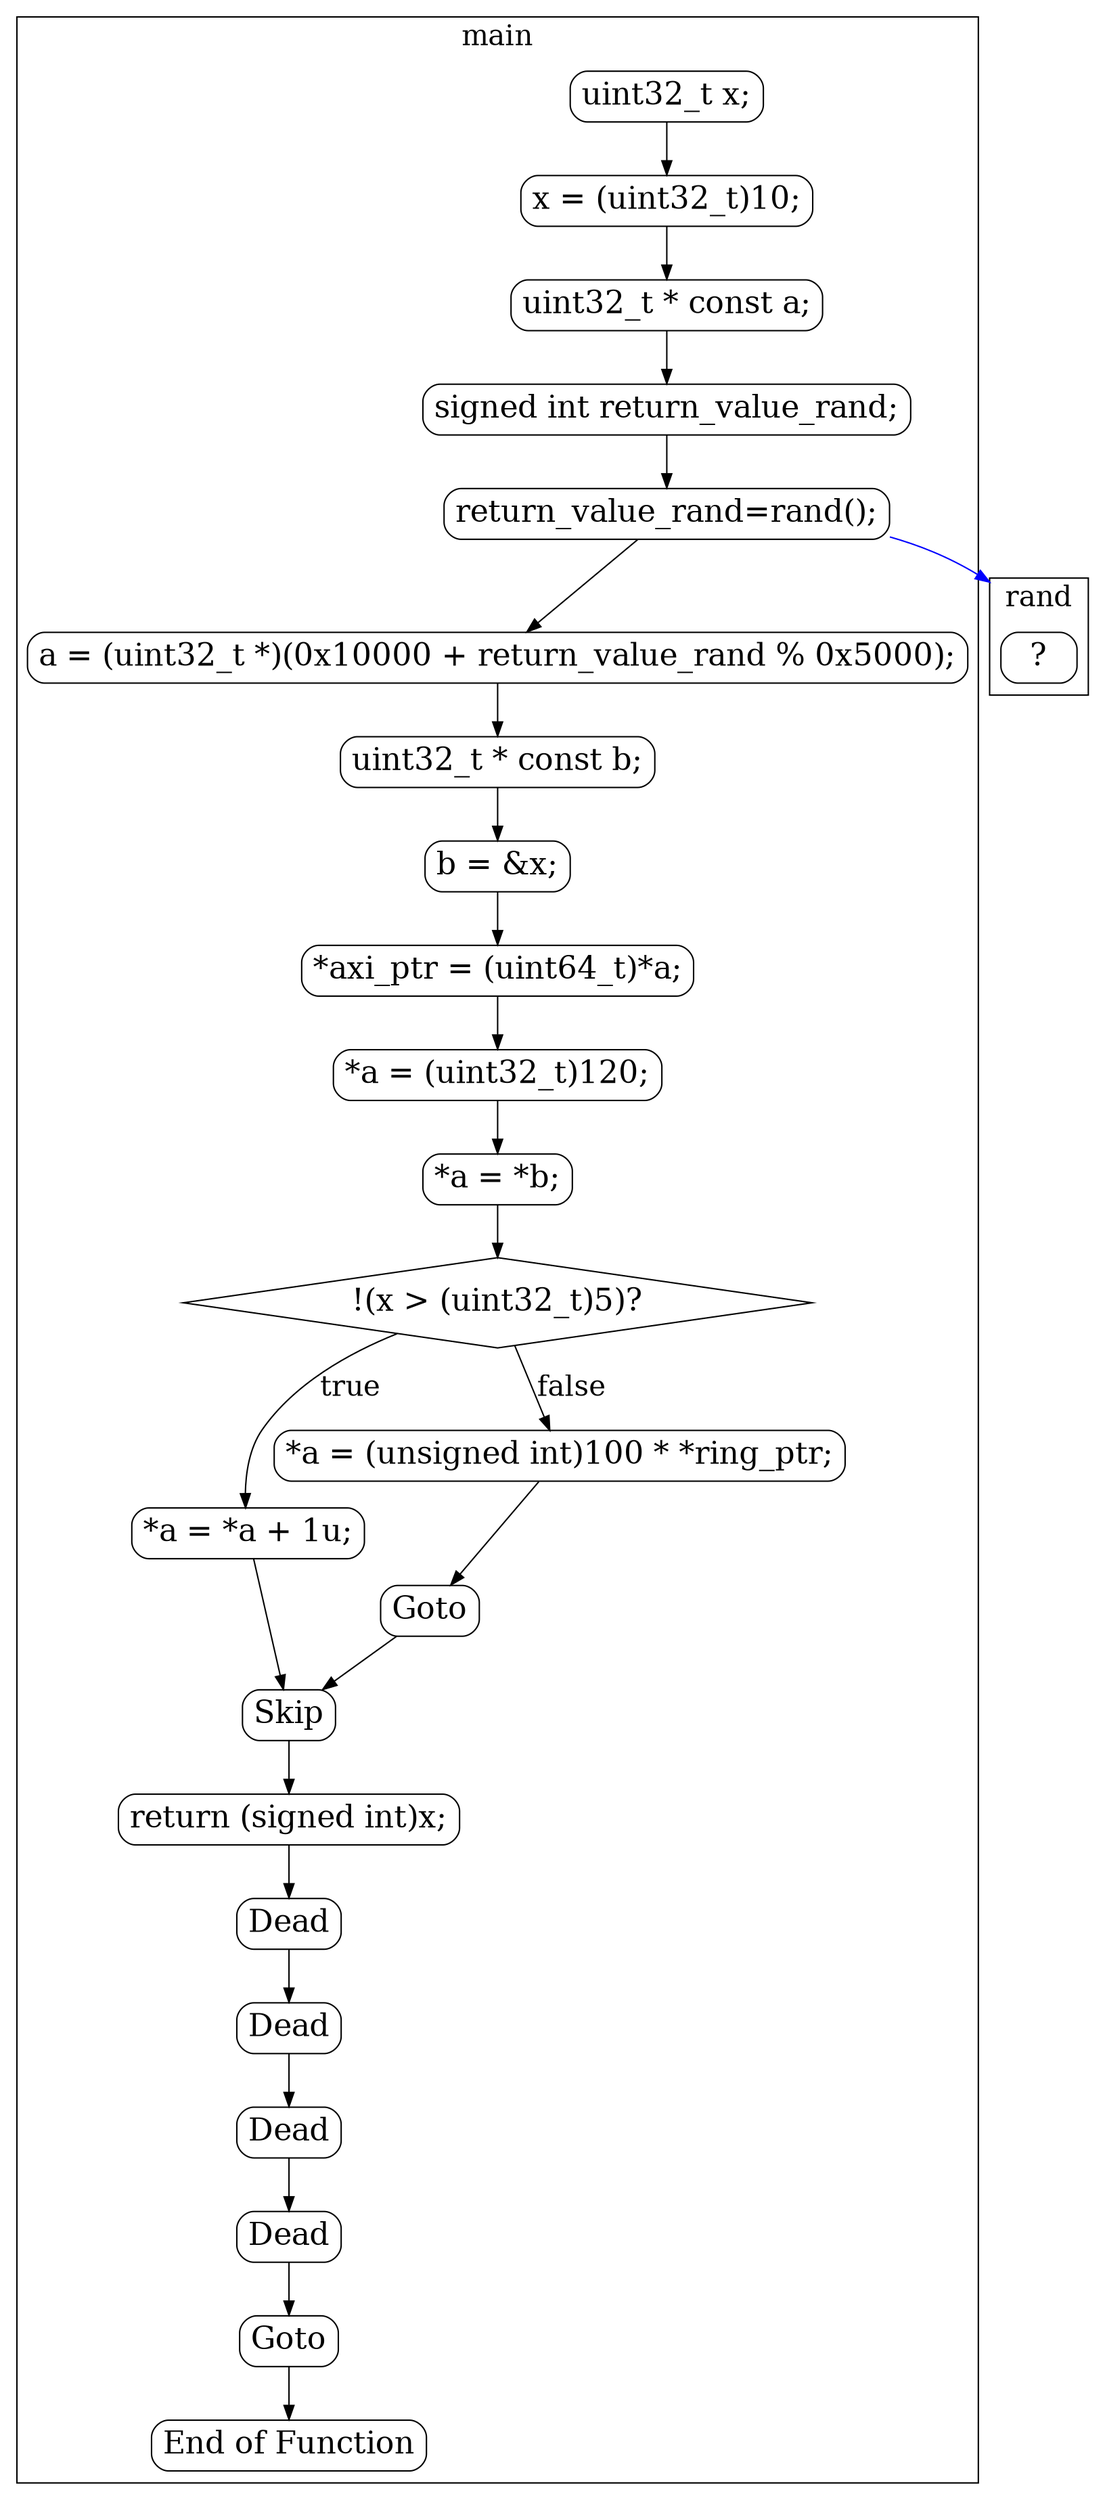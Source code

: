 digraph G {
color=black;orientation=portrait;fontsize=20;compound=true;size="30,40";ratio=compress;
subgraph "cluster_main" {
label="main";
Node_0_0 [shape=Mrecord,fontsize=22,label="uint32_t x;"];
Node_0_0 -> Node_0_1 ;
Node_0_1 [shape=Mrecord,fontsize=22,label="x = (uint32_t)10;"];
Node_0_1 -> Node_0_2 ;
Node_0_2 [shape=Mrecord,fontsize=22,label="uint32_t * const a;"];
Node_0_2 -> Node_0_3 ;
Node_0_3 [shape=Mrecord,fontsize=22,label="signed int return_value_rand;"];
Node_0_3 -> Node_0_4 ;
Node_0_4 [shape=Mrecord,fontsize=22,label="return_value_rand=rand();"];
Node_0_4 -> Node_0_5 ;
Node_0_5 [shape=Mrecord,fontsize=22,label="a = (uint32_t *)(0x10000 + return_value_rand % 0x5000);"];
Node_0_5 -> Node_0_6 ;
Node_0_6 [shape=Mrecord,fontsize=22,label="uint32_t * const b;"];
Node_0_6 -> Node_0_7 ;
Node_0_7 [shape=Mrecord,fontsize=22,label="b = &x;"];
Node_0_7 -> Node_0_8 ;
Node_0_8 [shape=Mrecord,fontsize=22,label="*axi_ptr = (uint64_t)*a;"];
Node_0_8 -> Node_0_9 ;
Node_0_9 [shape=Mrecord,fontsize=22,label="*a = (uint32_t)120;"];
Node_0_9 -> Node_0_10 ;
Node_0_10 [shape=Mrecord,fontsize=22,label="*a = *b;"];
Node_0_10 -> Node_0_11 ;
Node_0_11 [shape=diamond,fontsize=22,label="!(x \> (uint32_t)5)?"];
Node_0_11 -> Node_0_14 [fontsize=20,label="true"];
Node_0_11 -> Node_0_12 [fontsize=20,label="false"];
Node_0_14 [shape=Mrecord,fontsize=22,label="*a = *a + 1u;"];
Node_0_14 -> Node_0_15 ;
Node_0_12 [shape=Mrecord,fontsize=22,label="*a = (unsigned int)100 * *ring_ptr;"];
Node_0_12 -> Node_0_13 ;
Node_0_15 [shape=Mrecord,fontsize=22,label="Skip"];
Node_0_15 -> Node_0_16 ;
Node_0_13 [shape=Mrecord,fontsize=22,label="Goto"];
Node_0_13 -> Node_0_15 ;
Node_0_16 [shape=Mrecord,fontsize=22,label="return (signed int)x;"];
Node_0_16 -> Node_0_17 ;
Node_0_17 [shape=Mrecord,fontsize=22,label="Dead"];
Node_0_17 -> Node_0_18 ;
Node_0_18 [shape=Mrecord,fontsize=22,label="Dead"];
Node_0_18 -> Node_0_19 ;
Node_0_19 [shape=Mrecord,fontsize=22,label="Dead"];
Node_0_19 -> Node_0_20 ;
Node_0_20 [shape=Mrecord,fontsize=22,label="Dead"];
Node_0_20 -> Node_0_21 ;
Node_0_21 [shape=Mrecord,fontsize=22,label="Goto"];
Node_0_21 -> Node_0_22 ;
Node_0_22 [shape=Mrecord,fontsize=22,label="End of Function"];
}
subgraph "cluster_rand" {
rank=sink;
label="rand";
Node_1_0 [shape=Mrecord,fontsize=22,label="?"];
}
Node_0_4 -> Node_1_0 [lhead="cluster_rand",color=blue];
}

